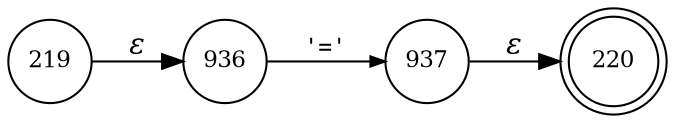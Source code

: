 digraph ATN {
rankdir=LR;
s220[fontsize=11, label="220", shape=doublecircle, fixedsize=true, width=.6];
s936[fontsize=11,label="936", shape=circle, fixedsize=true, width=.55, peripheries=1];
s937[fontsize=11,label="937", shape=circle, fixedsize=true, width=.55, peripheries=1];
s219[fontsize=11,label="219", shape=circle, fixedsize=true, width=.55, peripheries=1];
s219 -> s936 [fontname="Times-Italic", label="&epsilon;"];
s936 -> s937 [fontsize=11, fontname="Courier", arrowsize=.7, label = "'='", arrowhead = normal];
s937 -> s220 [fontname="Times-Italic", label="&epsilon;"];
}